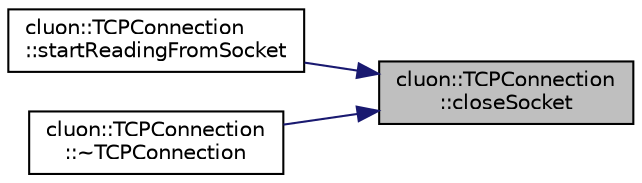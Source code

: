 digraph "cluon::TCPConnection::closeSocket"
{
 // LATEX_PDF_SIZE
  edge [fontname="Helvetica",fontsize="10",labelfontname="Helvetica",labelfontsize="10"];
  node [fontname="Helvetica",fontsize="10",shape=record];
  rankdir="RL";
  Node1 [label="cluon::TCPConnection\l::closeSocket",height=0.2,width=0.4,color="black", fillcolor="grey75", style="filled", fontcolor="black",tooltip=" "];
  Node1 -> Node2 [dir="back",color="midnightblue",fontsize="10",style="solid",fontname="Helvetica"];
  Node2 [label="cluon::TCPConnection\l::startReadingFromSocket",height=0.2,width=0.4,color="black", fillcolor="white", style="filled",URL="$classcluon_1_1TCPConnection.html#a31387697d0a476280b15413b6c5dc19f",tooltip=" "];
  Node1 -> Node3 [dir="back",color="midnightblue",fontsize="10",style="solid",fontname="Helvetica"];
  Node3 [label="cluon::TCPConnection\l::~TCPConnection",height=0.2,width=0.4,color="black", fillcolor="white", style="filled",URL="$classcluon_1_1TCPConnection.html#a1592d281a7b873046c1d22d3e17e00c8",tooltip=" "];
}

